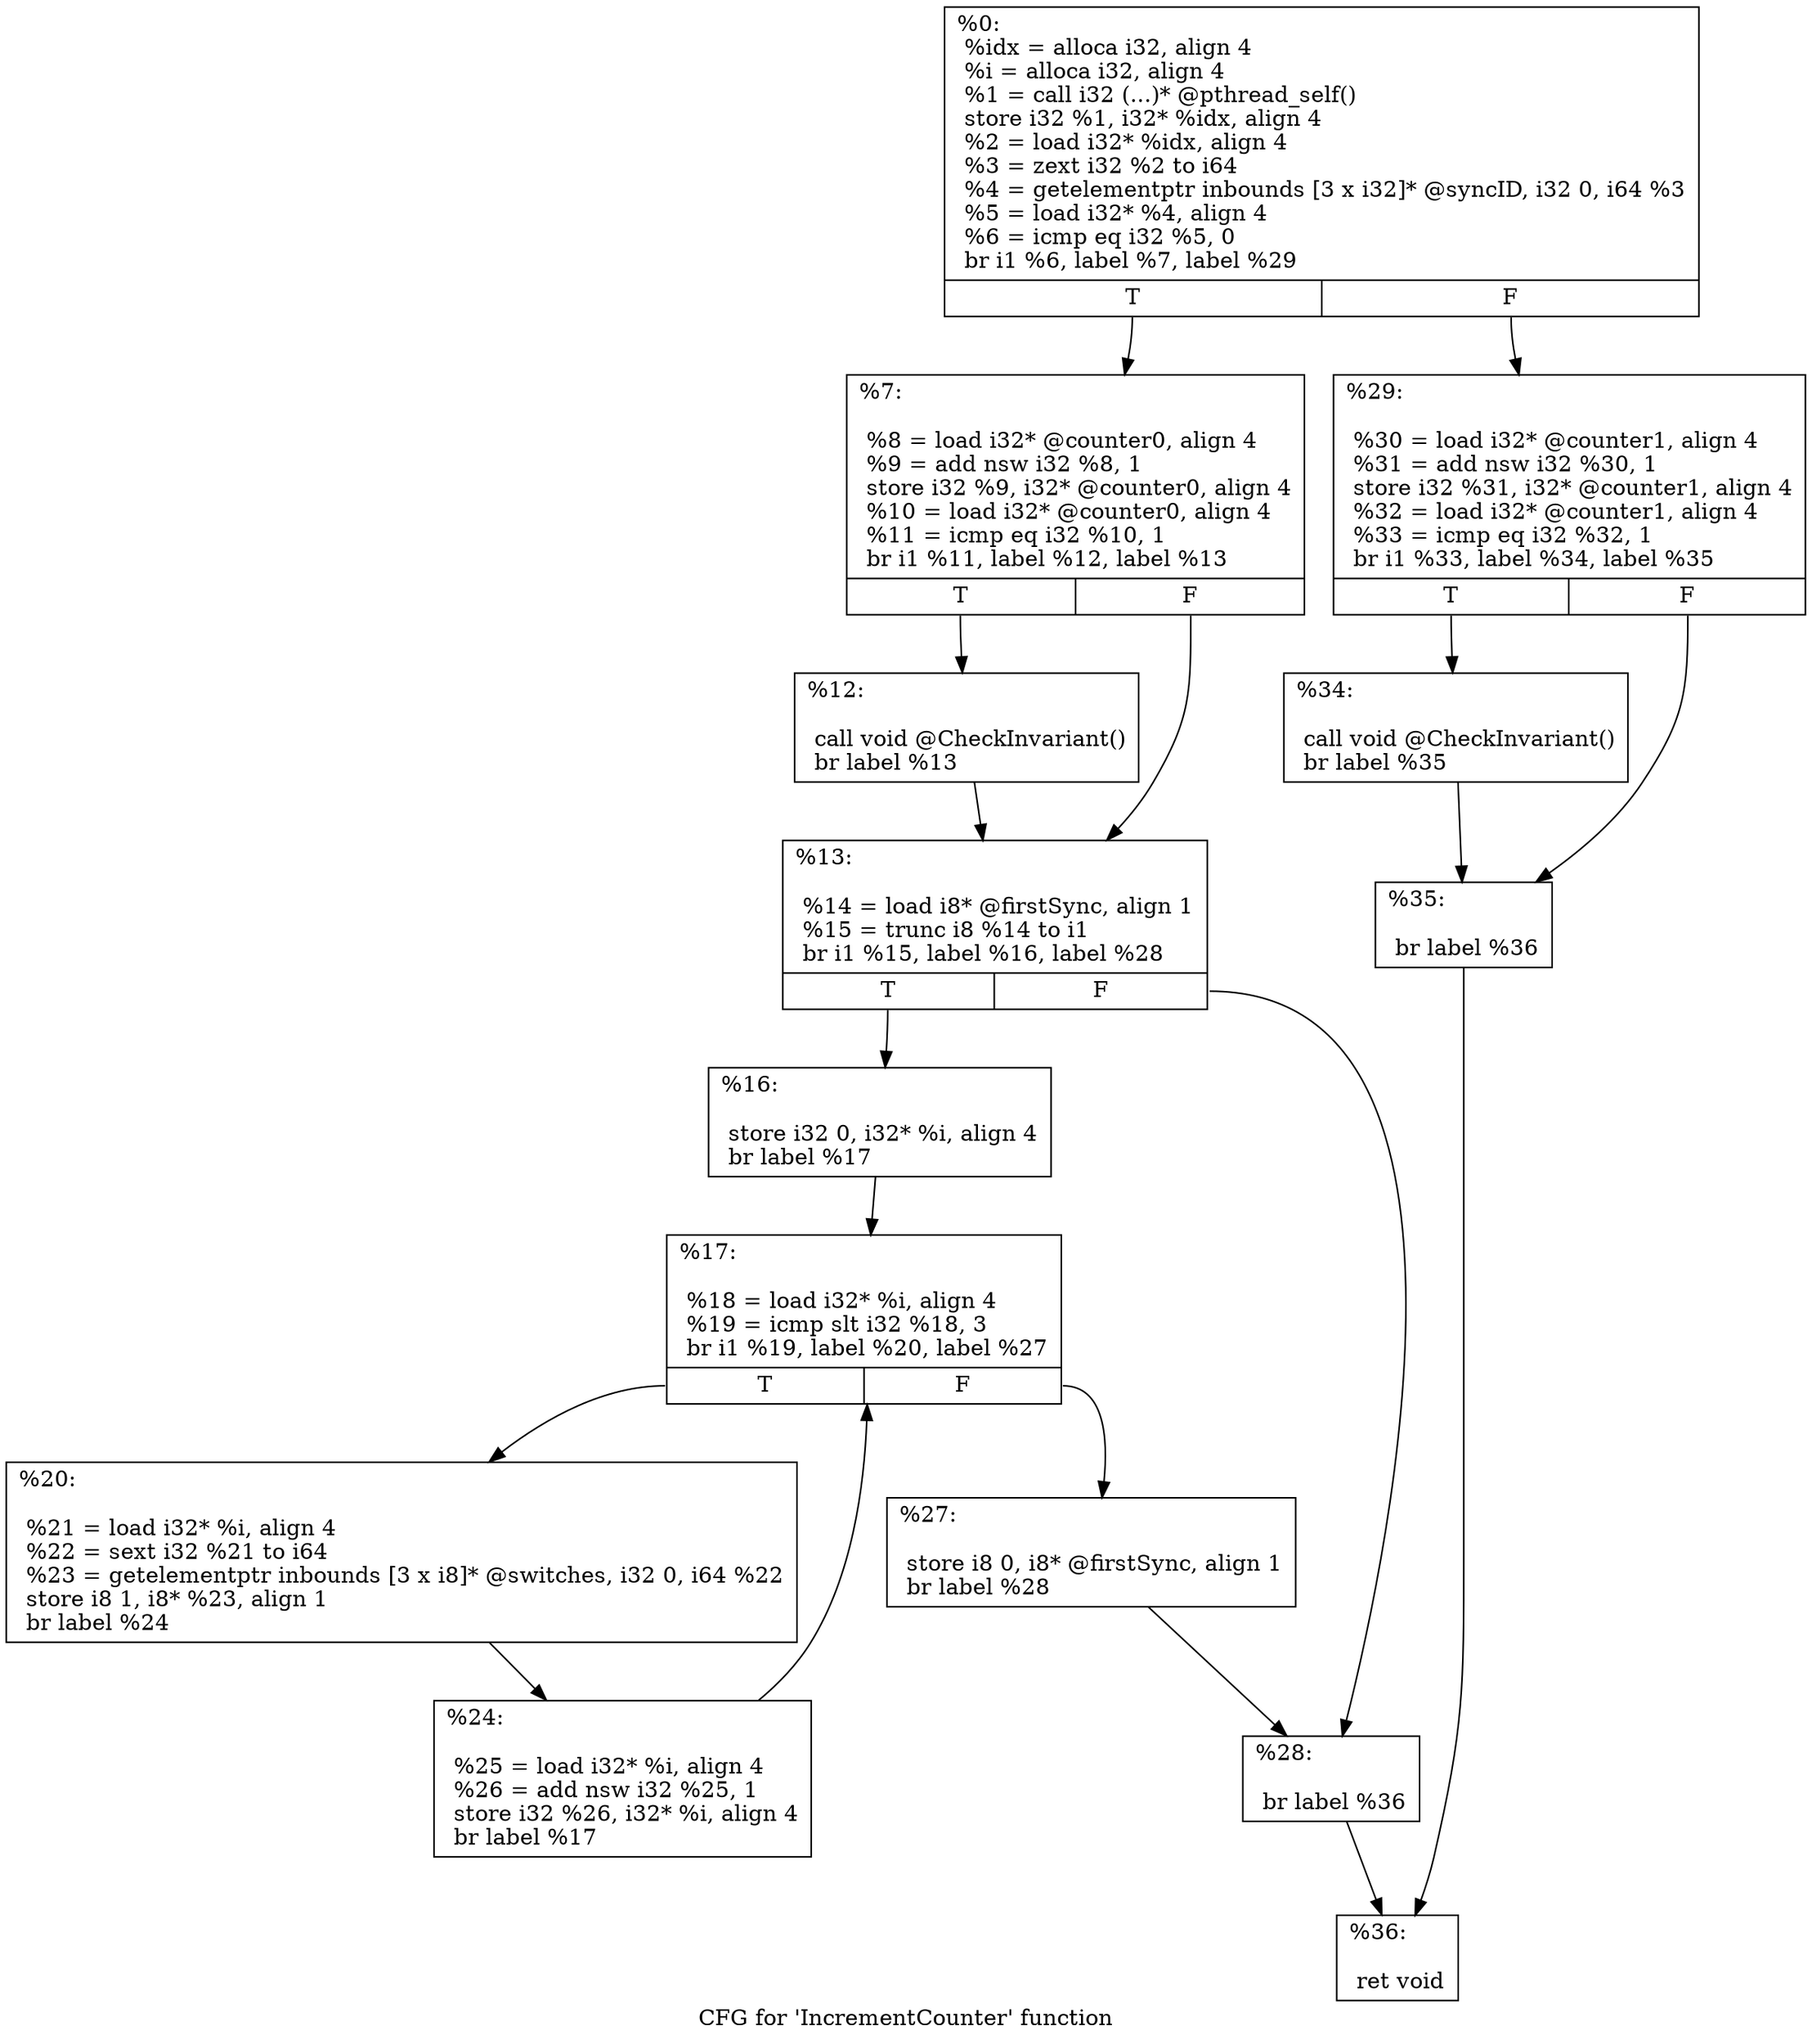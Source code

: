 digraph "CFG for 'IncrementCounter' function" {
	label="CFG for 'IncrementCounter' function";

	Node0x2bd78a0 [shape=record,label="{%0:\l  %idx = alloca i32, align 4\l  %i = alloca i32, align 4\l  %1 = call i32 (...)* @pthread_self()\l  store i32 %1, i32* %idx, align 4\l  %2 = load i32* %idx, align 4\l  %3 = zext i32 %2 to i64\l  %4 = getelementptr inbounds [3 x i32]* @syncID, i32 0, i64 %3\l  %5 = load i32* %4, align 4\l  %6 = icmp eq i32 %5, 0\l  br i1 %6, label %7, label %29\l|{<s0>T|<s1>F}}"];
	Node0x2bd78a0:s0 -> Node0x2bd7900;
	Node0x2bd78a0:s1 -> Node0x2bd7c60;
	Node0x2bd7900 [shape=record,label="{%7:\l\l  %8 = load i32* @counter0, align 4\l  %9 = add nsw i32 %8, 1\l  store i32 %9, i32* @counter0, align 4\l  %10 = load i32* @counter0, align 4\l  %11 = icmp eq i32 %10, 1\l  br i1 %11, label %12, label %13\l|{<s0>T|<s1>F}}"];
	Node0x2bd7900:s0 -> Node0x2bd7960;
	Node0x2bd7900:s1 -> Node0x2bd79c0;
	Node0x2bd7960 [shape=record,label="{%12:\l\l  call void @CheckInvariant()\l  br label %13\l}"];
	Node0x2bd7960 -> Node0x2bd79c0;
	Node0x2bd79c0 [shape=record,label="{%13:\l\l  %14 = load i8* @firstSync, align 1\l  %15 = trunc i8 %14 to i1\l  br i1 %15, label %16, label %28\l|{<s0>T|<s1>F}}"];
	Node0x2bd79c0:s0 -> Node0x2bd7a20;
	Node0x2bd79c0:s1 -> Node0x2bd7c00;
	Node0x2bd7a20 [shape=record,label="{%16:\l\l  store i32 0, i32* %i, align 4\l  br label %17\l}"];
	Node0x2bd7a20 -> Node0x2bd7a80;
	Node0x2bd7a80 [shape=record,label="{%17:\l\l  %18 = load i32* %i, align 4\l  %19 = icmp slt i32 %18, 3\l  br i1 %19, label %20, label %27\l|{<s0>T|<s1>F}}"];
	Node0x2bd7a80:s0 -> Node0x2bd7ae0;
	Node0x2bd7a80:s1 -> Node0x2bd7ba0;
	Node0x2bd7ae0 [shape=record,label="{%20:\l\l  %21 = load i32* %i, align 4\l  %22 = sext i32 %21 to i64\l  %23 = getelementptr inbounds [3 x i8]* @switches, i32 0, i64 %22\l  store i8 1, i8* %23, align 1\l  br label %24\l}"];
	Node0x2bd7ae0 -> Node0x2bd7b40;
	Node0x2bd7b40 [shape=record,label="{%24:\l\l  %25 = load i32* %i, align 4\l  %26 = add nsw i32 %25, 1\l  store i32 %26, i32* %i, align 4\l  br label %17\l}"];
	Node0x2bd7b40 -> Node0x2bd7a80;
	Node0x2bd7ba0 [shape=record,label="{%27:\l\l  store i8 0, i8* @firstSync, align 1\l  br label %28\l}"];
	Node0x2bd7ba0 -> Node0x2bd7c00;
	Node0x2bd7c00 [shape=record,label="{%28:\l\l  br label %36\l}"];
	Node0x2bd7c00 -> Node0x2bd7d80;
	Node0x2bd7c60 [shape=record,label="{%29:\l\l  %30 = load i32* @counter1, align 4\l  %31 = add nsw i32 %30, 1\l  store i32 %31, i32* @counter1, align 4\l  %32 = load i32* @counter1, align 4\l  %33 = icmp eq i32 %32, 1\l  br i1 %33, label %34, label %35\l|{<s0>T|<s1>F}}"];
	Node0x2bd7c60:s0 -> Node0x2bd7cc0;
	Node0x2bd7c60:s1 -> Node0x2bd7d20;
	Node0x2bd7cc0 [shape=record,label="{%34:\l\l  call void @CheckInvariant()\l  br label %35\l}"];
	Node0x2bd7cc0 -> Node0x2bd7d20;
	Node0x2bd7d20 [shape=record,label="{%35:\l\l  br label %36\l}"];
	Node0x2bd7d20 -> Node0x2bd7d80;
	Node0x2bd7d80 [shape=record,label="{%36:\l\l  ret void\l}"];
}
